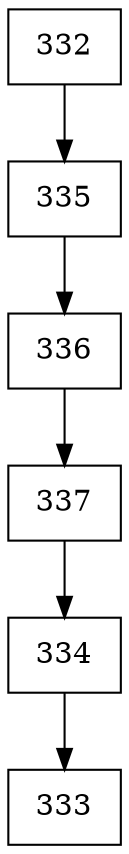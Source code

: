 digraph G {
  node [shape=record];
  node0 [label="{332}"];
  node0 -> node1;
  node1 [label="{335}"];
  node1 -> node2;
  node2 [label="{336}"];
  node2 -> node3;
  node3 [label="{337}"];
  node3 -> node4;
  node4 [label="{334}"];
  node4 -> node5;
  node5 [label="{333}"];
}
